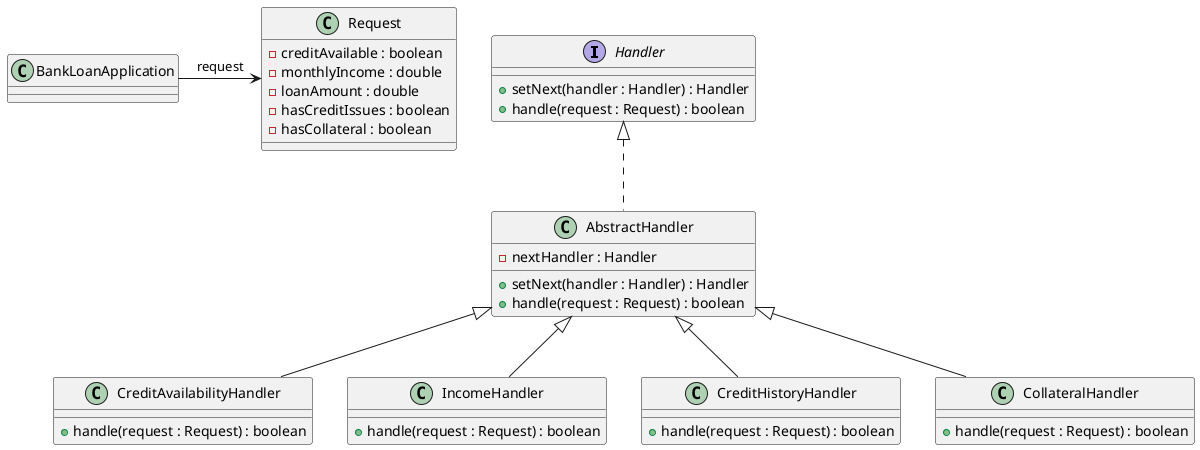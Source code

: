 @startuml bank-loan-approval

interface Handler {
    +setNext(handler : Handler) : Handler
    +handle(request : Request) : boolean
}

class AbstractHandler {
    -nextHandler : Handler
    +setNext(handler : Handler) : Handler
    +handle(request : Request) : boolean
}

class CreditAvailabilityHandler {
    +handle(request : Request) : boolean
}

class IncomeHandler {
    +handle(request : Request) : boolean
}

class CreditHistoryHandler {
    +handle(request : Request) : boolean
}

class CollateralHandler {
    +handle(request : Request) : boolean
}

class Request {
    -creditAvailable : boolean
    -monthlyIncome : double
    -loanAmount : double
    -hasCreditIssues : boolean
    -hasCollateral : boolean
}

class BankLoanApplication {
    
}

BankLoanApplication -> Request : request
Handler <|.. AbstractHandler
AbstractHandler <|-- CreditAvailabilityHandler
AbstractHandler <|-- IncomeHandler
AbstractHandler <|-- CreditHistoryHandler
AbstractHandler <|-- CollateralHandler

@enduml
